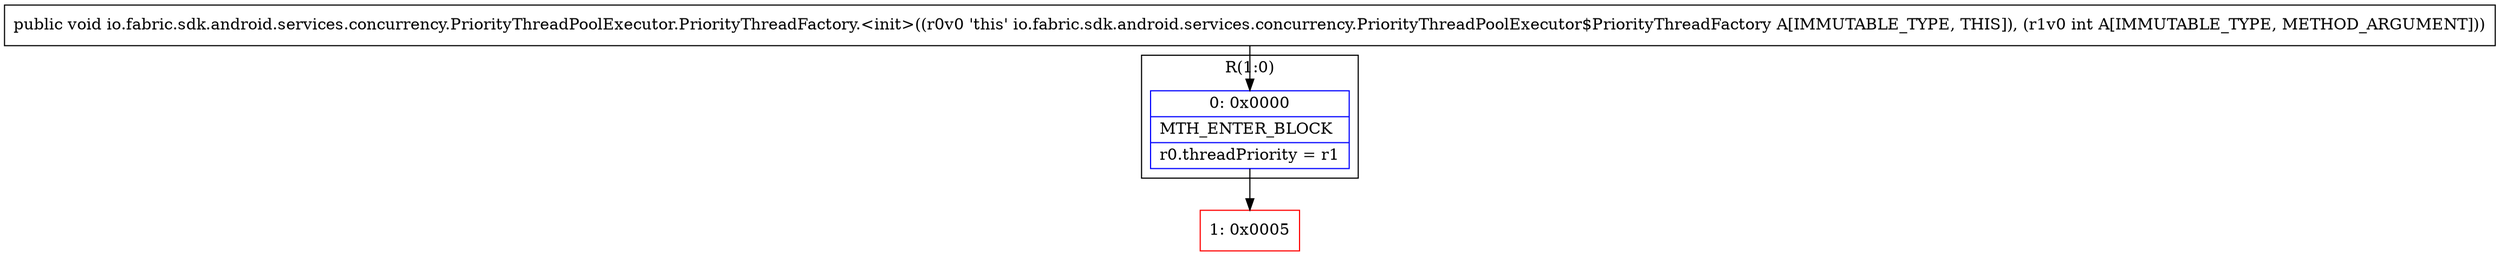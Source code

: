 digraph "CFG forio.fabric.sdk.android.services.concurrency.PriorityThreadPoolExecutor.PriorityThreadFactory.\<init\>(I)V" {
subgraph cluster_Region_915130177 {
label = "R(1:0)";
node [shape=record,color=blue];
Node_0 [shape=record,label="{0\:\ 0x0000|MTH_ENTER_BLOCK\l|r0.threadPriority = r1\l}"];
}
Node_1 [shape=record,color=red,label="{1\:\ 0x0005}"];
MethodNode[shape=record,label="{public void io.fabric.sdk.android.services.concurrency.PriorityThreadPoolExecutor.PriorityThreadFactory.\<init\>((r0v0 'this' io.fabric.sdk.android.services.concurrency.PriorityThreadPoolExecutor$PriorityThreadFactory A[IMMUTABLE_TYPE, THIS]), (r1v0 int A[IMMUTABLE_TYPE, METHOD_ARGUMENT])) }"];
MethodNode -> Node_0;
Node_0 -> Node_1;
}

